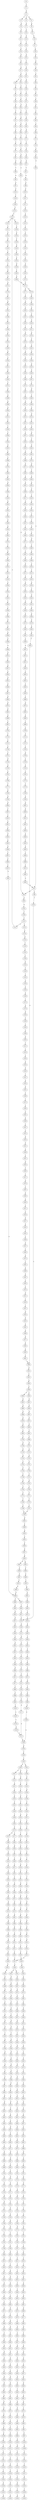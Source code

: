 strict digraph  {
	S0 -> S1 [ label = T ];
	S1 -> S2 [ label = G ];
	S2 -> S3 [ label = T ];
	S2 -> S4 [ label = C ];
	S2 -> S5 [ label = G ];
	S3 -> S6 [ label = G ];
	S4 -> S7 [ label = G ];
	S5 -> S8 [ label = G ];
	S6 -> S9 [ label = C ];
	S7 -> S10 [ label = C ];
	S8 -> S11 [ label = C ];
	S9 -> S12 [ label = G ];
	S10 -> S13 [ label = G ];
	S11 -> S14 [ label = T ];
	S12 -> S15 [ label = T ];
	S13 -> S16 [ label = T ];
	S14 -> S17 [ label = T ];
	S15 -> S18 [ label = C ];
	S16 -> S19 [ label = C ];
	S17 -> S20 [ label = C ];
	S18 -> S21 [ label = G ];
	S19 -> S22 [ label = G ];
	S20 -> S23 [ label = G ];
	S21 -> S24 [ label = A ];
	S22 -> S25 [ label = T ];
	S23 -> S26 [ label = A ];
	S24 -> S27 [ label = A ];
	S25 -> S28 [ label = G ];
	S26 -> S29 [ label = A ];
	S27 -> S30 [ label = C ];
	S28 -> S31 [ label = C ];
	S29 -> S32 [ label = C ];
	S30 -> S33 [ label = C ];
	S30 -> S34 [ label = A ];
	S31 -> S35 [ label = A ];
	S32 -> S36 [ label = A ];
	S33 -> S37 [ label = T ];
	S34 -> S38 [ label = C ];
	S35 -> S39 [ label = T ];
	S36 -> S40 [ label = C ];
	S37 -> S41 [ label = T ];
	S38 -> S42 [ label = C ];
	S39 -> S43 [ label = C ];
	S40 -> S44 [ label = G ];
	S41 -> S45 [ label = C ];
	S42 -> S46 [ label = C ];
	S43 -> S47 [ label = C ];
	S44 -> S48 [ label = C ];
	S45 -> S49 [ label = G ];
	S46 -> S50 [ label = G ];
	S47 -> S51 [ label = G ];
	S48 -> S52 [ label = G ];
	S49 -> S53 [ label = T ];
	S50 -> S54 [ label = T ];
	S51 -> S55 [ label = C ];
	S52 -> S56 [ label = C ];
	S53 -> S57 [ label = A ];
	S54 -> S58 [ label = A ];
	S55 -> S59 [ label = A ];
	S56 -> S60 [ label = A ];
	S57 -> S61 [ label = C ];
	S58 -> S62 [ label = C ];
	S59 -> S63 [ label = C ];
	S60 -> S64 [ label = C ];
	S61 -> S65 [ label = T ];
	S62 -> S66 [ label = G ];
	S63 -> S67 [ label = G ];
	S64 -> S68 [ label = G ];
	S65 -> S69 [ label = T ];
	S66 -> S70 [ label = T ];
	S67 -> S71 [ label = T ];
	S68 -> S72 [ label = T ];
	S69 -> S73 [ label = C ];
	S70 -> S74 [ label = C ];
	S71 -> S75 [ label = C ];
	S72 -> S76 [ label = C ];
	S73 -> S77 [ label = A ];
	S74 -> S78 [ label = C ];
	S75 -> S79 [ label = G ];
	S76 -> S80 [ label = C ];
	S77 -> S81 [ label = A ];
	S78 -> S82 [ label = A ];
	S79 -> S83 [ label = A ];
	S80 -> S84 [ label = A ];
	S81 -> S85 [ label = G ];
	S82 -> S86 [ label = G ];
	S83 -> S87 [ label = G ];
	S84 -> S88 [ label = G ];
	S85 -> S89 [ label = C ];
	S86 -> S90 [ label = C ];
	S87 -> S91 [ label = C ];
	S88 -> S92 [ label = C ];
	S89 -> S93 [ label = G ];
	S90 -> S94 [ label = G ];
	S91 -> S95 [ label = G ];
	S92 -> S96 [ label = T ];
	S92 -> S94 [ label = G ];
	S93 -> S97 [ label = A ];
	S94 -> S98 [ label = A ];
	S95 -> S99 [ label = A ];
	S96 -> S100 [ label = T ];
	S97 -> S101 [ label = G ];
	S98 -> S102 [ label = G ];
	S99 -> S103 [ label = G ];
	S100 -> S104 [ label = C ];
	S101 -> S105 [ label = T ];
	S102 -> S106 [ label = T ];
	S103 -> S107 [ label = T ];
	S104 -> S108 [ label = A ];
	S105 -> S109 [ label = C ];
	S106 -> S110 [ label = C ];
	S107 -> S111 [ label = C ];
	S108 -> S112 [ label = C ];
	S109 -> S113 [ label = C ];
	S110 -> S114 [ label = C ];
	S110 -> S115 [ label = T ];
	S111 -> S116 [ label = G ];
	S112 -> S117 [ label = G ];
	S113 -> S118 [ label = C ];
	S114 -> S118 [ label = C ];
	S115 -> S119 [ label = C ];
	S116 -> S120 [ label = A ];
	S117 -> S121 [ label = C ];
	S118 -> S122 [ label = T ];
	S118 -> S123 [ label = G ];
	S119 -> S124 [ label = G ];
	S120 -> S125 [ label = A ];
	S121 -> S126 [ label = C ];
	S122 -> S127 [ label = C ];
	S123 -> S128 [ label = C ];
	S124 -> S129 [ label = T ];
	S125 -> S130 [ label = C ];
	S126 -> S131 [ label = C ];
	S127 -> S132 [ label = C ];
	S128 -> S133 [ label = C ];
	S129 -> S134 [ label = C ];
	S130 -> S135 [ label = C ];
	S131 -> S136 [ label = T ];
	S132 -> S137 [ label = G ];
	S133 -> S138 [ label = T ];
	S134 -> S139 [ label = T ];
	S135 -> S140 [ label = T ];
	S136 -> S141 [ label = T ];
	S137 -> S142 [ label = G ];
	S138 -> S143 [ label = G ];
	S139 -> S144 [ label = G ];
	S140 -> S145 [ label = G ];
	S141 -> S146 [ label = C ];
	S142 -> S147 [ label = T ];
	S143 -> S148 [ label = T ];
	S144 -> S149 [ label = T ];
	S145 -> S150 [ label = T ];
	S146 -> S151 [ label = A ];
	S147 -> S152 [ label = C ];
	S148 -> S153 [ label = C ];
	S149 -> S154 [ label = T ];
	S150 -> S155 [ label = C ];
	S151 -> S156 [ label = T ];
	S152 -> S157 [ label = T ];
	S153 -> S158 [ label = G ];
	S154 -> S159 [ label = C ];
	S155 -> S160 [ label = G ];
	S156 -> S161 [ label = C ];
	S157 -> S162 [ label = G ];
	S158 -> S163 [ label = C ];
	S159 -> S164 [ label = C ];
	S160 -> S165 [ label = C ];
	S161 -> S166 [ label = C ];
	S162 -> S167 [ label = G ];
	S163 -> S168 [ label = G ];
	S164 -> S169 [ label = G ];
	S165 -> S170 [ label = G ];
	S166 -> S171 [ label = A ];
	S167 -> S172 [ label = A ];
	S168 -> S173 [ label = C ];
	S169 -> S174 [ label = T ];
	S170 -> S173 [ label = C ];
	S171 -> S175 [ label = G ];
	S172 -> S176 [ label = G ];
	S173 -> S177 [ label = G ];
	S173 -> S178 [ label = A ];
	S174 -> S179 [ label = G ];
	S175 -> S180 [ label = A ];
	S176 -> S181 [ label = G ];
	S177 -> S182 [ label = A ];
	S178 -> S183 [ label = A ];
	S179 -> S184 [ label = G ];
	S180 -> S185 [ label = A ];
	S181 -> S186 [ label = G ];
	S182 -> S187 [ label = G ];
	S183 -> S188 [ label = C ];
	S184 -> S189 [ label = C ];
	S185 -> S190 [ label = C ];
	S186 -> S191 [ label = T ];
	S187 -> S192 [ label = C ];
	S188 -> S193 [ label = C ];
	S189 -> S194 [ label = C ];
	S190 -> S195 [ label = C ];
	S191 -> S196 [ label = G ];
	S192 -> S197 [ label = A ];
	S193 -> S198 [ label = C ];
	S194 -> S199 [ label = C ];
	S195 -> S200 [ label = A ];
	S195 -> S201 [ label = G ];
	S196 -> S202 [ label = T ];
	S197 -> S203 [ label = G ];
	S198 -> S204 [ label = G ];
	S199 -> S205 [ label = G ];
	S200 -> S206 [ label = G ];
	S200 -> S207 [ label = C ];
	S201 -> S208 [ label = G ];
	S202 -> S209 [ label = T ];
	S203 -> S210 [ label = T ];
	S204 -> S211 [ label = T ];
	S205 -> S212 [ label = T ];
	S206 -> S213 [ label = A ];
	S207 -> S214 [ label = C ];
	S208 -> S215 [ label = A ];
	S209 -> S216 [ label = C ];
	S210 -> S217 [ label = G ];
	S211 -> S218 [ label = A ];
	S212 -> S219 [ label = C ];
	S213 -> S220 [ label = C ];
	S214 -> S221 [ label = A ];
	S215 -> S222 [ label = C ];
	S216 -> S223 [ label = C ];
	S217 -> S224 [ label = C ];
	S218 -> S225 [ label = C ];
	S219 -> S226 [ label = C ];
	S220 -> S227 [ label = T ];
	S221 -> S228 [ label = C ];
	S222 -> S229 [ label = G ];
	S223 -> S230 [ label = A ];
	S224 -> S231 [ label = A ];
	S225 -> S232 [ label = A ];
	S226 -> S233 [ label = A ];
	S227 -> S234 [ label = C ];
	S228 -> S235 [ label = C ];
	S229 -> S236 [ label = C ];
	S230 -> S237 [ label = G ];
	S231 -> S238 [ label = A ];
	S232 -> S239 [ label = G ];
	S233 -> S240 [ label = G ];
	S234 -> S241 [ label = C ];
	S235 -> S242 [ label = C ];
	S236 -> S243 [ label = C ];
	S237 -> S244 [ label = C ];
	S238 -> S245 [ label = C ];
	S239 -> S246 [ label = C ];
	S240 -> S247 [ label = T ];
	S241 -> S248 [ label = C ];
	S242 -> S249 [ label = C ];
	S243 -> S250 [ label = C ];
	S244 -> S251 [ label = A ];
	S245 -> S252 [ label = A ];
	S246 -> S253 [ label = A ];
	S247 -> S254 [ label = A ];
	S248 -> S255 [ label = A ];
	S249 -> S256 [ label = T ];
	S250 -> S257 [ label = A ];
	S251 -> S258 [ label = G ];
	S252 -> S259 [ label = G ];
	S253 -> S260 [ label = G ];
	S254 -> S261 [ label = G ];
	S255 -> S262 [ label = T ];
	S256 -> S263 [ label = T ];
	S257 -> S264 [ label = T ];
	S258 -> S265 [ label = A ];
	S259 -> S266 [ label = C ];
	S260 -> S267 [ label = G ];
	S261 -> S268 [ label = C ];
	S262 -> S269 [ label = C ];
	S263 -> S270 [ label = C ];
	S264 -> S271 [ label = C ];
	S265 -> S272 [ label = T ];
	S266 -> S273 [ label = T ];
	S267 -> S274 [ label = T ];
	S268 -> S275 [ label = T ];
	S269 -> S276 [ label = T ];
	S270 -> S277 [ label = C ];
	S270 -> S278 [ label = G ];
	S271 -> S279 [ label = G ];
	S272 -> S280 [ label = A ];
	S273 -> S281 [ label = A ];
	S274 -> S282 [ label = G ];
	S275 -> S283 [ label = C ];
	S276 -> S284 [ label = G ];
	S277 -> S285 [ label = T ];
	S278 -> S286 [ label = A ];
	S279 -> S287 [ label = T ];
	S280 -> S288 [ label = A ];
	S281 -> S289 [ label = C ];
	S282 -> S290 [ label = C ];
	S283 -> S291 [ label = C ];
	S284 -> S292 [ label = C ];
	S285 -> S293 [ label = G ];
	S286 -> S294 [ label = T ];
	S287 -> S295 [ label = C ];
	S288 -> S296 [ label = A ];
	S289 -> S297 [ label = G ];
	S290 -> S298 [ label = A ];
	S291 -> S299 [ label = A ];
	S292 -> S300 [ label = C ];
	S293 -> S301 [ label = T ];
	S294 -> S302 [ label = C ];
	S295 -> S303 [ label = C ];
	S296 -> S304 [ label = A ];
	S297 -> S305 [ label = A ];
	S298 -> S306 [ label = C ];
	S299 -> S307 [ label = C ];
	S300 -> S308 [ label = A ];
	S301 -> S309 [ label = C ];
	S302 -> S310 [ label = G ];
	S303 -> S311 [ label = T ];
	S304 -> S312 [ label = A ];
	S305 -> S313 [ label = G ];
	S306 -> S314 [ label = G ];
	S307 -> S315 [ label = C ];
	S308 -> S316 [ label = G ];
	S309 -> S317 [ label = C ];
	S310 -> S318 [ label = T ];
	S311 -> S319 [ label = C ];
	S312 -> S320 [ label = C ];
	S313 -> S321 [ label = A ];
	S314 -> S322 [ label = C ];
	S315 -> S323 [ label = G ];
	S316 -> S324 [ label = T ];
	S317 -> S325 [ label = T ];
	S318 -> S326 [ label = T ];
	S319 -> S327 [ label = T ];
	S320 -> S328 [ label = T ];
	S321 -> S329 [ label = A ];
	S322 -> S330 [ label = G ];
	S323 -> S331 [ label = G ];
	S324 -> S332 [ label = C ];
	S325 -> S333 [ label = T ];
	S326 -> S334 [ label = T ];
	S327 -> S335 [ label = T ];
	S328 -> S336 [ label = T ];
	S329 -> S337 [ label = C ];
	S330 -> S338 [ label = G ];
	S331 -> S339 [ label = A ];
	S332 -> S340 [ label = G ];
	S333 -> S341 [ label = G ];
	S334 -> S342 [ label = G ];
	S335 -> S343 [ label = C ];
	S336 -> S344 [ label = T ];
	S337 -> S345 [ label = T ];
	S338 -> S346 [ label = T ];
	S339 -> S347 [ label = C ];
	S340 -> S348 [ label = T ];
	S341 -> S349 [ label = T ];
	S342 -> S350 [ label = T ];
	S343 -> S351 [ label = T ];
	S344 -> S352 [ label = G ];
	S345 -> S353 [ label = G ];
	S346 -> S354 [ label = G ];
	S347 -> S355 [ label = G ];
	S348 -> S356 [ label = A ];
	S349 -> S357 [ label = A ];
	S350 -> S358 [ label = A ];
	S351 -> S359 [ label = C ];
	S352 -> S360 [ label = C ];
	S353 -> S361 [ label = G ];
	S354 -> S362 [ label = C ];
	S355 -> S363 [ label = T ];
	S356 -> S364 [ label = A ];
	S357 -> S365 [ label = G ];
	S358 -> S366 [ label = G ];
	S359 -> S367 [ label = G ];
	S360 -> S368 [ label = C ];
	S361 -> S369 [ label = C ];
	S362 -> S370 [ label = C ];
	S363 -> S371 [ label = C ];
	S364 -> S372 [ label = G ];
	S365 -> S373 [ label = G ];
	S366 -> S374 [ label = G ];
	S367 -> S375 [ label = G ];
	S368 -> S376 [ label = G ];
	S369 -> S377 [ label = G ];
	S370 -> S378 [ label = G ];
	S371 -> S379 [ label = G ];
	S372 -> S380 [ label = A ];
	S373 -> S381 [ label = A ];
	S374 -> S382 [ label = A ];
	S375 -> S383 [ label = A ];
	S376 -> S384 [ label = T ];
	S377 -> S385 [ label = C ];
	S378 -> S386 [ label = C ];
	S379 -> S387 [ label = T ];
	S380 -> S388 [ label = C ];
	S381 -> S389 [ label = G ];
	S382 -> S390 [ label = A ];
	S383 -> S391 [ label = G ];
	S384 -> S392 [ label = A ];
	S385 -> S393 [ label = A ];
	S386 -> S394 [ label = A ];
	S387 -> S395 [ label = G ];
	S388 -> S396 [ label = G ];
	S389 -> S397 [ label = A ];
	S390 -> S398 [ label = A ];
	S391 -> S399 [ label = A ];
	S392 -> S400 [ label = G ];
	S393 -> S401 [ label = G ];
	S394 -> S402 [ label = A ];
	S395 -> S403 [ label = A ];
	S396 -> S404 [ label = G ];
	S397 -> S405 [ label = G ];
	S398 -> S406 [ label = G ];
	S399 -> S407 [ label = G ];
	S400 -> S408 [ label = C ];
	S401 -> S409 [ label = C ];
	S402 -> S410 [ label = C ];
	S403 -> S411 [ label = C ];
	S404 -> S412 [ label = C ];
	S405 -> S413 [ label = G ];
	S406 -> S414 [ label = G ];
	S407 -> S415 [ label = G ];
	S408 -> S416 [ label = C ];
	S409 -> S417 [ label = G ];
	S410 -> S418 [ label = C ];
	S411 -> S419 [ label = C ];
	S412 -> S420 [ label = T ];
	S413 -> S421 [ label = T ];
	S414 -> S422 [ label = T ];
	S415 -> S423 [ label = T ];
	S416 -> S424 [ label = G ];
	S417 -> S425 [ label = G ];
	S418 -> S426 [ label = A ];
	S419 -> S427 [ label = G ];
	S420 -> S428 [ label = C ];
	S421 -> S429 [ label = C ];
	S422 -> S430 [ label = C ];
	S423 -> S431 [ label = C ];
	S424 -> S432 [ label = G ];
	S425 -> S433 [ label = G ];
	S426 -> S434 [ label = G ];
	S427 -> S435 [ label = G ];
	S428 -> S436 [ label = T ];
	S429 -> S437 [ label = C ];
	S430 -> S438 [ label = C ];
	S431 -> S437 [ label = C ];
	S432 -> S439 [ label = T ];
	S433 -> S440 [ label = T ];
	S434 -> S441 [ label = T ];
	S435 -> S442 [ label = T ];
	S436 -> S443 [ label = C ];
	S437 -> S444 [ label = C ];
	S438 -> S445 [ label = C ];
	S439 -> S446 [ label = G ];
	S440 -> S447 [ label = G ];
	S441 -> S448 [ label = C ];
	S442 -> S449 [ label = C ];
	S443 -> S450 [ label = G ];
	S444 -> S451 [ label = A ];
	S444 -> S452 [ label = G ];
	S445 -> S453 [ label = G ];
	S446 -> S454 [ label = A ];
	S447 -> S455 [ label = C ];
	S448 -> S456 [ label = G ];
	S449 -> S457 [ label = G ];
	S450 -> S458 [ label = A ];
	S451 -> S459 [ label = G ];
	S452 -> S460 [ label = G ];
	S453 -> S461 [ label = A ];
	S454 -> S462 [ label = C ];
	S455 -> S463 [ label = C ];
	S456 -> S464 [ label = C ];
	S457 -> S465 [ label = C ];
	S458 -> S466 [ label = A ];
	S459 -> S467 [ label = A ];
	S460 -> S468 [ label = A ];
	S461 -> S469 [ label = A ];
	S462 -> S470 [ label = G ];
	S463 -> S471 [ label = G ];
	S464 -> S472 [ label = G ];
	S465 -> S473 [ label = G ];
	S466 -> S474 [ label = G ];
	S467 -> S475 [ label = G ];
	S468 -> S476 [ label = G ];
	S469 -> S477 [ label = G ];
	S470 -> S478 [ label = T ];
	S471 -> S479 [ label = C ];
	S472 -> S480 [ label = C ];
	S473 -> S481 [ label = T ];
	S474 -> S482 [ label = T ];
	S475 -> S483 [ label = C ];
	S476 -> S484 [ label = G ];
	S477 -> S485 [ label = T ];
	S478 -> S486 [ label = G ];
	S479 -> S487 [ label = C ];
	S480 -> S488 [ label = A ];
	S481 -> S489 [ label = A ];
	S482 -> S490 [ label = C ];
	S483 -> S491 [ label = C ];
	S484 -> S492 [ label = C ];
	S485 -> S493 [ label = C ];
	S486 -> S494 [ label = G ];
	S487 -> S495 [ label = G ];
	S488 -> S496 [ label = G ];
	S489 -> S497 [ label = G ];
	S490 -> S498 [ label = G ];
	S491 -> S499 [ label = A ];
	S492 -> S500 [ label = G ];
	S493 -> S501 [ label = G ];
	S494 -> S502 [ label = G ];
	S495 -> S503 [ label = G ];
	S496 -> S504 [ label = C ];
	S497 -> S505 [ label = C ];
	S498 -> S506 [ label = C ];
	S499 -> S507 [ label = C ];
	S500 -> S508 [ label = T ];
	S501 -> S509 [ label = A ];
	S502 -> S510 [ label = T ];
	S503 -> S511 [ label = T ];
	S504 -> S512 [ label = C ];
	S505 -> S513 [ label = C ];
	S506 -> S514 [ label = G ];
	S507 -> S515 [ label = G ];
	S508 -> S516 [ label = G ];
	S509 -> S517 [ label = G ];
	S510 -> S518 [ label = A ];
	S511 -> S519 [ label = G ];
	S512 -> S520 [ label = G ];
	S513 -> S521 [ label = G ];
	S514 -> S522 [ label = G ];
	S515 -> S523 [ label = G ];
	S516 -> S524 [ label = G ];
	S517 -> S525 [ label = G ];
	S518 -> S526 [ label = C ];
	S519 -> S527 [ label = G ];
	S520 -> S528 [ label = G ];
	S521 -> S529 [ label = C ];
	S522 -> S530 [ label = C ];
	S523 -> S531 [ label = T ];
	S524 -> S532 [ label = T ];
	S525 -> S533 [ label = T ];
	S526 -> S534 [ label = T ];
	S527 -> S535 [ label = T ];
	S528 -> S536 [ label = T ];
	S529 -> S537 [ label = T ];
	S530 -> S538 [ label = T ];
	S531 -> S539 [ label = T ];
	S532 -> S540 [ label = A ];
	S533 -> S541 [ label = A ];
	S534 -> S542 [ label = A ];
	S535 -> S543 [ label = G ];
	S536 -> S544 [ label = G ];
	S537 -> S545 [ label = G ];
	S538 -> S546 [ label = A ];
	S539 -> S547 [ label = A ];
	S540 -> S548 [ label = T ];
	S541 -> S549 [ label = T ];
	S542 -> S550 [ label = T ];
	S543 -> S551 [ label = G ];
	S544 -> S552 [ label = G ];
	S545 -> S553 [ label = G ];
	S546 -> S554 [ label = T ];
	S547 -> S555 [ label = C ];
	S548 -> S556 [ label = G ];
	S549 -> S557 [ label = A ];
	S550 -> S558 [ label = T ];
	S551 -> S559 [ label = A ];
	S552 -> S560 [ label = A ];
	S553 -> S561 [ label = A ];
	S554 -> S562 [ label = A ];
	S555 -> S563 [ label = T ];
	S556 -> S564 [ label = A ];
	S557 -> S565 [ label = A ];
	S558 -> S566 [ label = G ];
	S559 -> S567 [ label = A ];
	S560 -> S568 [ label = A ];
	S561 -> S569 [ label = A ];
	S562 -> S570 [ label = G ];
	S563 -> S571 [ label = G ];
	S564 -> S572 [ label = G ];
	S565 -> S573 [ label = G ];
	S566 -> S574 [ label = G ];
	S567 -> S575 [ label = C ];
	S568 -> S576 [ label = G ];
	S569 -> S577 [ label = G ];
	S570 -> S578 [ label = T ];
	S571 -> S579 [ label = C ];
	S572 -> S580 [ label = C ];
	S573 -> S581 [ label = T ];
	S574 -> S582 [ label = A ];
	S575 -> S583 [ label = C ];
	S576 -> S584 [ label = A ];
	S577 -> S585 [ label = A ];
	S578 -> S586 [ label = A ];
	S579 -> S587 [ label = A ];
	S580 -> S588 [ label = G ];
	S581 -> S589 [ label = C ];
	S582 -> S590 [ label = A ];
	S583 -> S591 [ label = T ];
	S584 -> S592 [ label = A ];
	S585 -> S593 [ label = A ];
	S586 -> S594 [ label = G ];
	S587 -> S595 [ label = G ];
	S588 -> S596 [ label = G ];
	S589 -> S597 [ label = G ];
	S590 -> S598 [ label = C ];
	S591 -> S599 [ label = C ];
	S592 -> S600 [ label = C ];
	S593 -> S601 [ label = C ];
	S594 -> S602 [ label = C ];
	S595 -> S603 [ label = A ];
	S596 -> S604 [ label = T ];
	S597 -> S605 [ label = T ];
	S598 -> S606 [ label = G ];
	S599 -> S607 [ label = G ];
	S600 -> S608 [ label = G ];
	S601 -> S608 [ label = G ];
	S602 -> S609 [ label = C ];
	S603 -> S610 [ label = C ];
	S604 -> S611 [ label = C ];
	S605 -> S612 [ label = G ];
	S606 -> S613 [ label = G ];
	S607 -> S614 [ label = G ];
	S608 -> S615 [ label = G ];
	S609 -> S616 [ label = G ];
	S610 -> S617 [ label = G ];
	S611 -> S618 [ label = G ];
	S612 -> S619 [ label = G ];
	S613 -> S620 [ label = T ];
	S614 -> S621 [ label = C ];
	S615 -> S622 [ label = C ];
	S616 -> S623 [ label = A ];
	S617 -> S624 [ label = G ];
	S618 -> S625 [ label = C ];
	S619 -> S626 [ label = T ];
	S620 -> S627 [ label = A ];
	S621 -> S628 [ label = A ];
	S622 -> S629 [ label = A ];
	S623 -> S630 [ label = A ];
	S624 -> S631 [ label = A ];
	S625 -> S632 [ label = A ];
	S626 -> S633 [ label = A ];
	S627 -> S634 [ label = C ];
	S628 -> S635 [ label = C ];
	S629 -> S636 [ label = C ];
	S630 -> S637 [ label = A ];
	S631 -> S638 [ label = C ];
	S632 -> S639 [ label = C ];
	S633 -> S640 [ label = C ];
	S634 -> S641 [ label = G ];
	S635 -> S642 [ label = G ];
	S636 -> S643 [ label = C ];
	S636 -> S644 [ label = T ];
	S637 -> S645 [ label = C ];
	S638 -> S646 [ label = A ];
	S639 -> S647 [ label = G ];
	S640 -> S648 [ label = C ];
	S641 -> S649 [ label = A ];
	S642 -> S650 [ label = C ];
	S643 -> S651 [ label = G ];
	S644 -> S652 [ label = G ];
	S645 -> S653 [ label = C ];
	S646 -> S654 [ label = C ];
	S647 -> S655 [ label = C ];
	S648 -> S656 [ label = G ];
	S649 -> S657 [ label = A ];
	S650 -> S658 [ label = G ];
	S651 -> S659 [ label = G ];
	S652 -> S660 [ label = G ];
	S653 -> S661 [ label = C ];
	S654 -> S662 [ label = A ];
	S655 -> S663 [ label = G ];
	S656 -> S664 [ label = G ];
	S657 -> S665 [ label = G ];
	S658 -> S666 [ label = C ];
	S659 -> S667 [ label = G ];
	S660 -> S668 [ label = G ];
	S661 -> S669 [ label = C ];
	S662 -> S670 [ label = C ];
	S663 -> S671 [ label = C ];
	S664 -> S672 [ label = T ];
	S665 -> S673 [ label = A ];
	S666 -> S674 [ label = G ];
	S667 -> S675 [ label = A ];
	S668 -> S676 [ label = A ];
	S669 -> S677 [ label = G ];
	S670 -> S678 [ label = C ];
	S671 -> S679 [ label = G ];
	S672 -> S680 [ label = G ];
	S673 -> S681 [ label = A ];
	S674 -> S682 [ label = C ];
	S675 -> S683 [ label = A ];
	S676 -> S684 [ label = A ];
	S677 -> S685 [ label = A ];
	S678 -> S686 [ label = T ];
	S679 -> S687 [ label = G ];
	S680 -> S688 [ label = G ];
	S681 -> S689 [ label = G ];
	S682 -> S690 [ label = G ];
	S683 -> S691 [ label = T ];
	S684 -> S692 [ label = C ];
	S685 -> S693 [ label = C ];
	S686 -> S694 [ label = C ];
	S687 -> S695 [ label = C ];
	S688 -> S696 [ label = T ];
	S689 -> S697 [ label = T ];
	S690 -> S698 [ label = T ];
	S691 -> S699 [ label = T ];
	S692 -> S700 [ label = T ];
	S693 -> S701 [ label = T ];
	S694 -> S702 [ label = T ];
	S695 -> S703 [ label = T ];
	S696 -> S704 [ label = T ];
	S697 -> S705 [ label = G ];
	S698 -> S706 [ label = C ];
	S699 -> S707 [ label = G ];
	S700 -> S708 [ label = G ];
	S701 -> S709 [ label = A ];
	S702 -> S710 [ label = A ];
	S703 -> S711 [ label = G ];
	S704 -> S712 [ label = A ];
	S705 -> S713 [ label = T ];
	S706 -> S714 [ label = G ];
	S707 -> S715 [ label = A ];
	S708 -> S716 [ label = G ];
	S709 -> S717 [ label = G ];
	S710 -> S718 [ label = G ];
	S711 -> S719 [ label = G ];
	S712 -> S720 [ label = G ];
	S713 -> S721 [ label = C ];
	S714 -> S722 [ label = A ];
	S715 -> S723 [ label = A ];
	S716 -> S724 [ label = A ];
	S717 -> S725 [ label = A ];
	S718 -> S726 [ label = A ];
	S719 -> S727 [ label = A ];
	S720 -> S728 [ label = A ];
	S721 -> S729 [ label = C ];
	S722 -> S730 [ label = C ];
	S723 -> S731 [ label = C ];
	S724 -> S732 [ label = C ];
	S725 -> S733 [ label = A ];
	S726 -> S734 [ label = A ];
	S727 -> S735 [ label = A ];
	S728 -> S736 [ label = A ];
	S729 -> S737 [ label = T ];
	S730 -> S738 [ label = G ];
	S731 -> S739 [ label = C ];
	S732 -> S740 [ label = C ];
	S733 -> S741 [ label = T ];
	S734 -> S742 [ label = C ];
	S735 -> S743 [ label = T ];
	S736 -> S744 [ label = G ];
	S737 -> S745 [ label = G ];
	S738 -> S746 [ label = C ];
	S739 -> S747 [ label = C ];
	S740 -> S748 [ label = C ];
	S741 -> S749 [ label = C ];
	S742 -> S750 [ label = G ];
	S743 -> S751 [ label = G ];
	S744 -> S752 [ label = G ];
	S745 -> S753 [ label = G ];
	S746 -> S754 [ label = G ];
	S747 -> S755 [ label = G ];
	S748 -> S756 [ label = G ];
	S749 -> S757 [ label = G ];
	S750 -> S758 [ label = A ];
	S751 -> S759 [ label = G ];
	S752 -> S760 [ label = G ];
	S753 -> S761 [ label = C ];
	S754 -> S762 [ label = C ];
	S755 -> S763 [ label = T ];
	S756 -> S764 [ label = T ];
	S757 -> S765 [ label = G ];
	S758 -> S766 [ label = G ];
	S759 -> S767 [ label = G ];
	S760 -> S768 [ label = G ];
	S761 -> S769 [ label = C ];
	S762 -> S770 [ label = C ];
	S763 -> S771 [ label = C ];
	S764 -> S772 [ label = C ];
	S765 -> S773 [ label = G ];
	S766 -> S774 [ label = G ];
	S767 -> S775 [ label = G ];
	S768 -> S776 [ label = G ];
	S769 -> S777 [ label = T ];
	S770 -> S778 [ label = T ];
	S771 -> S779 [ label = T ];
	S772 -> S780 [ label = T ];
	S773 -> S781 [ label = T ];
	S774 -> S782 [ label = T ];
	S775 -> S783 [ label = T ];
	S776 -> S784 [ label = T ];
	S777 -> S785 [ label = G ];
	S778 -> S786 [ label = C ];
	S779 -> S787 [ label = C ];
	S780 -> S788 [ label = C ];
	S781 -> S789 [ label = A ];
	S782 -> S790 [ label = G ];
	S783 -> S791 [ label = C ];
	S784 -> S792 [ label = C ];
	S785 -> S793 [ label = G ];
	S786 -> S794 [ label = G ];
	S787 -> S795 [ label = G ];
	S788 -> S795 [ label = G ];
	S789 -> S796 [ label = T ];
	S790 -> S797 [ label = T ];
	S791 -> S798 [ label = C ];
	S792 -> S799 [ label = C ];
	S793 -> S800 [ label = G ];
	S794 -> S801 [ label = G ];
	S795 -> S802 [ label = G ];
	S796 -> S803 [ label = C ];
	S797 -> S804 [ label = C ];
	S798 -> S805 [ label = G ];
	S799 -> S806 [ label = G ];
	S800 -> S807 [ label = T ];
	S801 -> S808 [ label = G ];
	S802 -> S809 [ label = C ];
	S803 -> S810 [ label = C ];
	S804 -> S811 [ label = C ];
	S805 -> S812 [ label = C ];
	S806 -> S813 [ label = T ];
	S807 -> S814 [ label = C ];
	S808 -> S815 [ label = C ];
	S809 -> S816 [ label = A ];
	S810 -> S817 [ label = C ];
	S811 -> S818 [ label = C ];
	S812 -> S819 [ label = C ];
	S813 -> S820 [ label = C ];
	S814 -> S821 [ label = C ];
	S815 -> S822 [ label = T ];
	S816 -> S823 [ label = C ];
	S817 -> S824 [ label = G ];
	S818 -> S825 [ label = T ];
	S819 -> S826 [ label = G ];
	S820 -> S827 [ label = G ];
	S821 -> S828 [ label = C ];
	S822 -> S829 [ label = C ];
	S823 -> S830 [ label = C ];
	S824 -> S831 [ label = A ];
	S825 -> S832 [ label = G ];
	S826 -> S833 [ label = G ];
	S827 -> S834 [ label = G ];
	S828 -> S835 [ label = G ];
	S829 -> S836 [ label = A ];
	S830 -> S837 [ label = G ];
	S831 -> S838 [ label = A ];
	S832 -> S839 [ label = T ];
	S833 -> S840 [ label = A ];
	S834 -> S841 [ label = A ];
	S835 -> S842 [ label = A ];
	S836 -> S843 [ label = C ];
	S837 -> S844 [ label = A ];
	S838 -> S845 [ label = A ];
	S839 -> S846 [ label = C ];
	S840 -> S847 [ label = A ];
	S841 -> S848 [ label = A ];
	S842 -> S849 [ label = G ];
	S843 -> S850 [ label = G ];
	S844 -> S851 [ label = G ];
	S844 -> S852 [ label = A ];
	S845 -> S853 [ label = G ];
	S846 -> S854 [ label = C ];
	S847 -> S855 [ label = C ];
	S848 -> S856 [ label = C ];
	S849 -> S857 [ label = T ];
	S850 -> S858 [ label = T ];
	S851 -> S859 [ label = T ];
	S852 -> S860 [ label = T ];
	S853 -> S861 [ label = T ];
	S854 -> S862 [ label = T ];
	S855 -> S863 [ label = T ];
	S856 -> S864 [ label = T ];
	S857 -> S865 [ label = C ];
	S858 -> S866 [ label = C ];
	S859 -> S867 [ label = C ];
	S860 -> S868 [ label = G ];
	S861 -> S869 [ label = G ];
	S862 -> S870 [ label = A ];
	S863 -> S871 [ label = G ];
	S864 -> S872 [ label = A ];
	S865 -> S873 [ label = C ];
	S866 -> S874 [ label = C ];
	S867 -> S875 [ label = C ];
	S868 -> S876 [ label = T ];
	S869 -> S877 [ label = T ];
	S870 -> S878 [ label = C ];
	S871 -> S879 [ label = C ];
	S872 -> S880 [ label = C ];
	S873 -> S881 [ label = A ];
	S874 -> S882 [ label = A ];
	S875 -> S883 [ label = A ];
	S876 -> S884 [ label = A ];
	S877 -> S885 [ label = C ];
	S878 -> S886 [ label = T ];
	S879 -> S887 [ label = A ];
	S880 -> S888 [ label = A ];
	S881 -> S889 [ label = G ];
	S882 -> S890 [ label = G ];
	S883 -> S889 [ label = G ];
	S884 -> S891 [ label = G ];
	S885 -> S892 [ label = G ];
	S886 -> S893 [ label = A ];
	S887 -> S894 [ label = A ];
	S888 -> S895 [ label = A ];
	S889 -> S896 [ label = T ];
	S889 -> S897 [ label = C ];
	S890 -> S92 [ label = C ];
	S891 -> S898 [ label = T ];
	S892 -> S899 [ label = T ];
	S893 -> S900 [ label = C ];
	S894 -> S901 [ label = C ];
	S895 -> S902 [ label = C ];
	S896 -> S903 [ label = A ];
	S897 -> S904 [ label = T ];
	S898 -> S905 [ label = T ];
	S899 -> S906 [ label = C ];
	S900 -> S907 [ label = C ];
	S901 -> S908 [ label = C ];
	S902 -> S909 [ label = G ];
	S903 -> S910 [ label = G ];
	S904 -> S911 [ label = T ];
	S905 -> S912 [ label = T ];
	S906 -> S913 [ label = G ];
	S907 -> S914 [ label = A ];
	S908 -> S915 [ label = A ];
	S909 -> S916 [ label = A ];
	S910 -> S917 [ label = G ];
	S911 -> S104 [ label = C ];
	S912 -> S918 [ label = C ];
	S913 -> S919 [ label = G ];
	S914 -> S920 [ label = G ];
	S915 -> S921 [ label = G ];
	S916 -> S922 [ label = A ];
	S917 -> S923 [ label = G ];
	S918 -> S924 [ label = A ];
	S919 -> S925 [ label = A ];
	S920 -> S926 [ label = G ];
	S921 -> S927 [ label = A ];
	S922 -> S928 [ label = A ];
	S923 -> S929 [ label = T ];
	S924 -> S930 [ label = C ];
	S925 -> S931 [ label = A ];
	S926 -> S932 [ label = A ];
	S927 -> S933 [ label = A ];
	S928 -> S934 [ label = A ];
	S929 -> S935 [ label = C ];
	S930 -> S936 [ label = T ];
	S931 -> S937 [ label = C ];
	S932 -> S938 [ label = G ];
	S933 -> S939 [ label = C ];
	S934 -> S940 [ label = C ];
	S935 -> S941 [ label = A ];
	S936 -> S942 [ label = C ];
	S937 -> S943 [ label = A ];
	S938 -> S944 [ label = A ];
	S939 -> S945 [ label = A ];
	S940 -> S946 [ label = A ];
	S941 -> S947 [ label = C ];
	S942 -> S948 [ label = C ];
	S943 -> S949 [ label = G ];
	S944 -> S950 [ label = G ];
	S945 -> S951 [ label = G ];
	S946 -> S952 [ label = G ];
	S947 -> S953 [ label = T ];
	S948 -> S954 [ label = T ];
	S949 -> S955 [ label = G ];
	S950 -> S956 [ label = T ];
	S951 -> S957 [ label = C ];
	S952 -> S958 [ label = A ];
	S953 -> S959 [ label = C ];
	S954 -> S960 [ label = T ];
	S955 -> S961 [ label = A ];
	S956 -> S962 [ label = C ];
	S957 -> S963 [ label = C ];
	S958 -> S964 [ label = A ];
	S959 -> S965 [ label = G ];
	S960 -> S966 [ label = T ];
	S961 -> S967 [ label = A ];
	S962 -> S968 [ label = A ];
	S963 -> S969 [ label = G ];
	S964 -> S970 [ label = G ];
	S965 -> S971 [ label = C ];
	S966 -> S972 [ label = C ];
	S967 -> S973 [ label = T ];
	S968 -> S974 [ label = G ];
	S969 -> S975 [ label = T ];
	S970 -> S976 [ label = G ];
	S971 -> S977 [ label = T ];
	S972 -> S978 [ label = A ];
	S973 -> S979 [ label = A ];
	S974 -> S980 [ label = G ];
	S975 -> S981 [ label = C ];
	S976 -> S982 [ label = G ];
	S977 -> S983 [ label = T ];
	S978 -> S984 [ label = T ];
	S979 -> S985 [ label = G ];
	S980 -> S986 [ label = A ];
	S981 -> S987 [ label = C ];
	S982 -> S988 [ label = G ];
	S983 -> S989 [ label = C ];
	S984 -> S990 [ label = C ];
	S985 -> S991 [ label = T ];
	S986 -> S992 [ label = C ];
	S987 -> S993 [ label = T ];
	S988 -> S994 [ label = T ];
	S989 -> S995 [ label = A ];
	S990 -> S996 [ label = C ];
	S991 -> S997 [ label = C ];
	S992 -> S998 [ label = C ];
	S993 -> S999 [ label = C ];
	S994 -> S1000 [ label = C ];
	S995 -> S1001 [ label = T ];
	S996 -> S1002 [ label = A ];
	S997 -> S1003 [ label = T ];
	S998 -> S1004 [ label = A ];
	S999 -> S1005 [ label = T ];
	S1000 -> S1006 [ label = T ];
	S1001 -> S1007 [ label = C ];
	S1002 -> S1008 [ label = G ];
	S1003 -> S1009 [ label = C ];
	S1004 -> S1010 [ label = G ];
	S1005 -> S1011 [ label = G ];
	S1006 -> S1012 [ label = C ];
	S1007 -> S1013 [ label = C ];
	S1008 -> S180 [ label = A ];
	S1009 -> S1014 [ label = T ];
	S1010 -> S1015 [ label = T ];
	S1011 -> S1016 [ label = T ];
	S1012 -> S1017 [ label = T ];
	S1013 -> S1018 [ label = A ];
	S1014 -> S1019 [ label = C ];
	S1015 -> S1020 [ label = C ];
	S1016 -> S1021 [ label = C ];
	S1017 -> S1022 [ label = C ];
	S1018 -> S175 [ label = G ];
	S1019 -> S1023 [ label = T ];
	S1020 -> S1024 [ label = T ];
	S1021 -> S1025 [ label = G ];
	S1022 -> S1026 [ label = G ];
	S1023 -> S1027 [ label = G ];
	S1024 -> S1028 [ label = C ];
	S1025 -> S1029 [ label = T ];
	S1026 -> S1030 [ label = T ];
	S1027 -> S1031 [ label = A ];
	S1028 -> S1032 [ label = T ];
	S1029 -> S1033 [ label = G ];
	S1030 -> S1034 [ label = G ];
	S1031 -> S1035 [ label = G ];
	S1032 -> S1036 [ label = G ];
	S1033 -> S1037 [ label = G ];
	S1034 -> S1038 [ label = G ];
	S1035 -> S1039 [ label = T ];
	S1036 -> S1040 [ label = T ];
	S1037 -> S1041 [ label = T ];
	S1038 -> S1042 [ label = T ];
	S1039 -> S1043 [ label = A ];
	S1040 -> S1044 [ label = A ];
	S1041 -> S1045 [ label = A ];
	S1042 -> S1046 [ label = A ];
}
